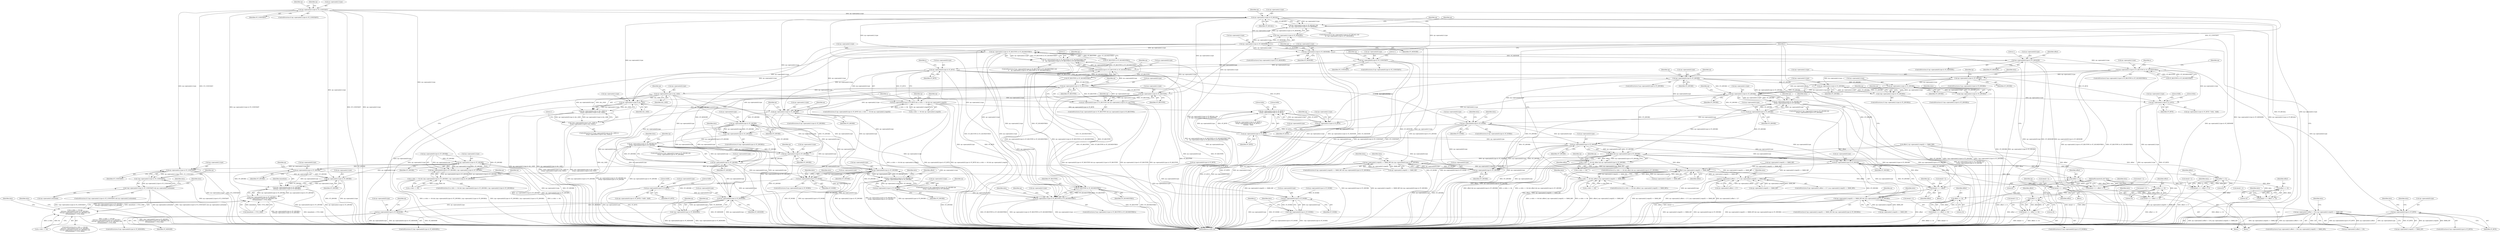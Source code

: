 digraph "0_radare2_f17bfd9f1da05f30f23a4dd05e9d2363e1406948@API" {
"1000132" [label="(Call,op->operands[1].type & OT_CONSTANT)"];
"1000226" [label="(Call,op->operands[1].type & OT_QWORD)"];
"1000216" [label="(Call,(op->operands[0].type & OT_QWORD) | (op->operands[1].type & OT_QWORD))"];
"1000210" [label="(Call,a->bits == 64 && ((op->operands[0].type & OT_QWORD) | (op->operands[1].type & OT_QWORD)))"];
"1000239" [label="(Call,op->operands[1].type & OT_CONSTANT)"];
"1000238" [label="(Call,!(op->operands[1].type & OT_CONSTANT))"];
"1000237" [label="(Call,!(op->operands[1].type & OT_CONSTANT) && op->operands[1].extended)"];
"1000361" [label="(Call,op->operands[1].type & OT_QWORD)"];
"1000351" [label="(Call,(op->operands[0].type & OT_QWORD) |\n\t\t\t\t\t(op->operands[1].type & OT_QWORD))"];
"1000350" [label="(Call,((op->operands[0].type & OT_QWORD) |\n\t\t\t\t\t(op->operands[1].type & OT_QWORD)) &&\n\t\t\t\t\timmediate < UT32_MAX)"];
"1000344" [label="(Call,a->bits == 64 &&\n\t\t\t\t\t((op->operands[0].type & OT_QWORD) |\n\t\t\t\t\t(op->operands[1].type & OT_QWORD)) &&\n\t\t\t\t\timmediate < UT32_MAX)"];
"1000352" [label="(Call,op->operands[0].type & OT_QWORD)"];
"1000426" [label="(Call,op->operands[0].type & OT_WORD)"];
"1000425" [label="(Call,!(op->operands[0].type & OT_WORD))"];
"1001254" [label="(Call,op->operands[1].type & OT_REGALL)"];
"1001253" [label="(Call,op->operands[1].type & OT_REGALL &&\n\t\t\t !(op->operands[1].type & OT_MEMORY))"];
"1001264" [label="(Call,op->operands[1].type & OT_MEMORY)"];
"1001263" [label="(Call,!(op->operands[1].type & OT_MEMORY))"];
"1001301" [label="(Call,op->operands[1].type & OT_REGTYPE & OT_SEGMENTREG)"];
"1001289" [label="(Call,op->operands[0].type & OT_REGTYPE & OT_SEGMENTREG &&\n\t\t    op->operands[1].type & OT_REGTYPE & OT_SEGMENTREG)"];
"1001327" [label="(Call,op->operands[1].type & OT_REGTYPE)"];
"1001317" [label="(Call,op->operands[0].type & OT_REGTYPE && op->operands[1].type & OT_REGTYPE)"];
"1001349" [label="(Call,op->operands[1].type & ALL_SIZE)"];
"1001339" [label="(Call,(op->operands[0].type & ALL_SIZE) &\n\t\t\t(op->operands[1].type & ALL_SIZE))"];
"1001338" [label="(Call,!((op->operands[0].type & ALL_SIZE) &\n\t\t\t(op->operands[1].type & ALL_SIZE)))"];
"1001394" [label="(Call,op->operands[1].type & OT_QWORD)"];
"1001406" [label="(Call,op->operands[0].type & OT_QWORD)"];
"1001405" [label="(Call,!(op->operands[0].type & OT_QWORD))"];
"1001429" [label="(Call,op->operands[1].type & OT_QWORD &&\n\t\t\t\top->operands[0].type & OT_QWORD)"];
"1001430" [label="(Call,op->operands[1].type & OT_QWORD)"];
"1001439" [label="(Call,op->operands[0].type & OT_QWORD)"];
"1001468" [label="(Call,op->operands[0].type & OT_DWORD)"];
"1001458" [label="(Call,op->operands[1].type & OT_DWORD &&\n\t\t\t\top->operands[0].type & OT_DWORD)"];
"1001549" [label="(Call,op->operands[0].type & OT_WORD)"];
"1001571" [label="(Call,op->operands[0].type & OT_BYTE)"];
"1001676" [label="(Call,op->operands[0].type & OT_MEMORY)"];
"1001675" [label="(Call,!(op->operands[0].type & OT_MEMORY))"];
"1001802" [label="(Call,op->operands[0].type & OT_MEMORY)"];
"1001459" [label="(Call,op->operands[1].type & OT_DWORD)"];
"1001528" [label="(Call,op->operands[1].type & OT_REGTYPE & OT_SEGMENTREG)"];
"1001536" [label="(Call,OT_REGTYPE & OT_SEGMENTREG)"];
"1001988" [label="(Call,op->operands[1].type & OT_MEMORY)"];
"1001999" [label="(Call,op->operands[0].type & OT_MEMORY)"];
"1002066" [label="(Call,op->operands[0].type & OT_BYTE)"];
"1002163" [label="(Call,op->operands[0].type & OT_BYTE)"];
"1002162" [label="(Call,op->operands[0].type & OT_BYTE && a->bits == 64 && op->operands[1].regs[0])"];
"1002519" [label="(Call,op->operands[1].type & OT_BYTE ||\n\t\t\t\top->operands[0].type & OT_BYTE)"];
"1002365" [label="(Call,op->operands[0].type & OT_QWORD)"];
"1002377" [label="(Call,op->operands[1].type & OT_QWORD)"];
"1002376" [label="(Call,!(op->operands[1].type & OT_QWORD))"];
"1002452" [label="(Call,op->operands[1].type & OT_QWORD)"];
"1002451" [label="(Call,op->operands[1].type & OT_QWORD &&\n\t\t\t\top->operands[0].type & OT_QWORD)"];
"1002873" [label="(Call,offset && op->operands[0].type & OT_QWORD)"];
"1002867" [label="(Call,a->bits == 64 && offset && op->operands[0].type & OT_QWORD)"];
"1003008" [label="(Call,op->operands[1].regs[0] == X86R_RIP && (op->operands[0].type & OT_QWORD))"];
"1003151" [label="(Call,offset || op->operands[1].regs[0] == X86R_RIP)"];
"1003145" [label="(Call,a->bits == 64 && (offset || op->operands[1].regs[0] == X86R_RIP))"];
"1003165" [label="(Call,data[l++] = offset)"];
"1003172" [label="(Call,op->operands[1].offset > 127 || op->operands[1].regs[0] == X86R_RIP)"];
"1003199" [label="(Call,offset >> 8)"];
"1003194" [label="(Call,data[l++] = offset >> 8)"];
"1003207" [label="(Call,offset >> 16)"];
"1003202" [label="(Call,data[l++] = offset >> 16)"];
"1003215" [label="(Call,offset >> 24)"];
"1003210" [label="(Call,data[l++] = offset >> 24)"];
"1003090" [label="(Call,data[l++] = offset)"];
"1003124" [label="(Call,offset >> 8)"];
"1003119" [label="(Call,data[l++] = offset >> 8)"];
"1003132" [label="(Call,offset >> 16)"];
"1003127" [label="(Call,data[l++] = offset >> 16)"];
"1003140" [label="(Call,offset >> 24)"];
"1003135" [label="(Call,data[l++] = offset >> 24)"];
"1002461" [label="(Call,op->operands[0].type & OT_QWORD)"];
"1002478" [label="(Call,op->operands[0].type & OT_WORD)"];
"1002529" [label="(Call,op->operands[0].type & OT_BYTE)"];
"1002875" [label="(Call,op->operands[0].type & OT_QWORD)"];
"1002990" [label="(Call,op->operands[0].type & OT_DWORD)"];
"1002978" [label="(Call,op->operands[1].regs[0] == X86R_EIP && (op->operands[0].type & OT_DWORD))"];
"1003097" [label="(Call,op->operands[1].offset > 128 || op->operands[1].regs[0] == X86R_EIP)"];
"1003020" [label="(Call,op->operands[0].type & OT_QWORD)"];
"1002500" [label="(Call,op->operands[1].type & OT_BYTE)"];
"1002520" [label="(Call,op->operands[1].type & OT_BYTE)"];
"1002434" [label="(Call,op->operands[1].type & OT_QWORD)"];
"1002433" [label="(Call,!(op->operands[1].type & OT_QWORD))"];
"1002255" [label="(Call,op->operands[1].type & OT_REGTYPE & OT_SEGMENTREG)"];
"1002415" [label="(Call,op->operands[1].type & OT_DWORD)"];
"1001275" [label="(Call,op->operands[0].type & OT_CONSTANT)"];
"1001290" [label="(Call,op->operands[0].type & OT_REGTYPE & OT_SEGMENTREG)"];
"1001318" [label="(Call,op->operands[0].type & OT_REGTYPE)"];
"1001340" [label="(Call,op->operands[0].type & ALL_SIZE)"];
"1001319" [label="(Call,op->operands[0].type)"];
"1002011" [label="(Literal,1)"];
"1002255" [label="(Call,op->operands[1].type & OT_REGTYPE & OT_SEGMENTREG)"];
"1003166" [label="(Call,data[l++])"];
"1002477" [label="(ControlStructure,if (op->operands[0].type & OT_WORD))"];
"1001395" [label="(Call,op->operands[1].type)"];
"1001255" [label="(Call,op->operands[1].type)"];
"1002482" [label="(Identifier,op)"];
"1003014" [label="(Identifier,op)"];
"1001561" [label="(Identifier,data)"];
"1003164" [label="(Block,)"];
"1003009" [label="(Call,op->operands[1].regs[0] == X86R_RIP)"];
"1003146" [label="(Call,a->bits == 64)"];
"1003210" [label="(Call,data[l++] = offset >> 24)"];
"1003170" [label="(Identifier,offset)"];
"1001998" [label="(ControlStructure,if (op->operands[0].type & OT_MEMORY))"];
"1003145" [label="(Call,a->bits == 64 && (offset || op->operands[1].regs[0] == X86R_RIP))"];
"1003151" [label="(Call,offset || op->operands[1].regs[0] == X86R_RIP)"];
"1003121" [label="(Identifier,data)"];
"1003141" [label="(Identifier,offset)"];
"1002462" [label="(Call,op->operands[0].type)"];
"1001287" [label="(Literal,1)"];
"1002456" [label="(Identifier,op)"];
"1002978" [label="(Call,op->operands[1].regs[0] == X86R_EIP && (op->operands[0].type & OT_DWORD))"];
"1001315" [label="(Literal,1)"];
"1002868" [label="(Call,a->bits == 64)"];
"1001528" [label="(Call,op->operands[1].type & OT_REGTYPE & OT_SEGMENTREG)"];
"1003102" [label="(Identifier,op)"];
"1002501" [label="(Call,op->operands[1].type)"];
"1002977" [label="(ControlStructure,if (op->operands[1].regs[0] == X86R_EIP && (op->operands[0].type & OT_DWORD)))"];
"1001675" [label="(Call,!(op->operands[0].type & OT_MEMORY))"];
"1002867" [label="(Call,a->bits == 64 && offset && op->operands[0].type & OT_QWORD)"];
"1002385" [label="(Identifier,OT_QWORD)"];
"1001394" [label="(Call,op->operands[1].type & OT_QWORD)"];
"1001357" [label="(Identifier,ALL_SIZE)"];
"1002414" [label="(ControlStructure,if (op->operands[1].type & OT_DWORD))"];
"1003167" [label="(Identifier,data)"];
"1001429" [label="(Call,op->operands[1].type & OT_QWORD &&\n\t\t\t\top->operands[0].type & OT_QWORD)"];
"1000248" [label="(Call,op->operands[1].extended)"];
"1002378" [label="(Call,op->operands[1].type)"];
"1000236" [label="(ControlStructure,if (!(op->operands[1].type & OT_CONSTANT) && op->operands[1].extended))"];
"1003140" [label="(Call,offset >> 24)"];
"1002521" [label="(Call,op->operands[1].type)"];
"1003128" [label="(Call,data[l++])"];
"1001511" [label="(Identifier,offset)"];
"1002000" [label="(Call,op->operands[0].type)"];
"1003097" [label="(Call,op->operands[1].offset > 128 || op->operands[1].regs[0] == X86R_EIP)"];
"1002273" [label="(Identifier,op)"];
"1000362" [label="(Call,op->operands[1].type)"];
"1003007" [label="(ControlStructure,if (op->operands[1].regs[0] == X86R_RIP && (op->operands[0].type & OT_QWORD)))"];
"1003212" [label="(Identifier,data)"];
"1002533" [label="(Identifier,op)"];
"1003220" [label="(MethodReturn,static int)"];
"1001472" [label="(Identifier,op)"];
"1001999" [label="(Call,op->operands[0].type & OT_MEMORY)"];
"1001537" [label="(Identifier,OT_REGTYPE)"];
"1002065" [label="(ControlStructure,if (op->operands[0].type & OT_BYTE))"];
"1003136" [label="(Call,data[l++])"];
"1002874" [label="(Identifier,offset)"];
"1002453" [label="(Call,op->operands[1].type)"];
"1002520" [label="(Call,op->operands[1].type & OT_BYTE)"];
"1002433" [label="(Call,!(op->operands[1].type & OT_QWORD))"];
"1002442" [label="(Identifier,OT_QWORD)"];
"1000360" [label="(Identifier,OT_QWORD)"];
"1003098" [label="(Call,op->operands[1].offset > 128)"];
"1001463" [label="(Identifier,op)"];
"1001316" [label="(ControlStructure,if (op->operands[0].type & OT_REGTYPE && op->operands[1].type & OT_REGTYPE))"];
"1002451" [label="(Call,op->operands[1].type & OT_QWORD &&\n\t\t\t\top->operands[0].type & OT_QWORD)"];
"1001294" [label="(Identifier,op)"];
"1001254" [label="(Call,op->operands[1].type & OT_REGALL)"];
"1001288" [label="(ControlStructure,if (op->operands[0].type & OT_REGTYPE & OT_SEGMENTREG &&\n\t\t    op->operands[1].type & OT_REGTYPE & OT_SEGMENTREG))"];
"1001263" [label="(Call,!(op->operands[1].type & OT_MEMORY))"];
"1002515" [label="(Identifier,data)"];
"1000239" [label="(Call,op->operands[1].type & OT_CONSTANT)"];
"1001276" [label="(Call,op->operands[0].type)"];
"1001553" [label="(Identifier,op)"];
"1003142" [label="(Literal,24)"];
"1001438" [label="(Identifier,OT_QWORD)"];
"1003028" [label="(Identifier,OT_QWORD)"];
"1000227" [label="(Call,op->operands[1].type)"];
"1000216" [label="(Call,(op->operands[0].type & OT_QWORD) | (op->operands[1].type & OT_QWORD))"];
"1001536" [label="(Call,OT_REGTYPE & OT_SEGMENTREG)"];
"1001480" [label="(Identifier,data)"];
"1002373" [label="(Identifier,OT_QWORD)"];
"1002067" [label="(Call,op->operands[0].type)"];
"1001348" [label="(Identifier,ALL_SIZE)"];
"1000343" [label="(ControlStructure,if (a->bits == 64 &&\n\t\t\t\t\t((op->operands[0].type & OT_QWORD) |\n\t\t\t\t\t(op->operands[1].type & OT_QWORD)) &&\n\t\t\t\t\timmediate < UT32_MAX))"];
"1000140" [label="(Identifier,OT_CONSTANT)"];
"1001291" [label="(Call,op->operands[0].type)"];
"1001579" [label="(Identifier,OT_BYTE)"];
"1003132" [label="(Call,offset >> 16)"];
"1001548" [label="(ControlStructure,if (op->operands[0].type & OT_WORD))"];
"1000351" [label="(Call,(op->operands[0].type & OT_QWORD) |\n\t\t\t\t\t(op->operands[1].type & OT_QWORD))"];
"1002419" [label="(Identifier,op)"];
"1001988" [label="(Call,op->operands[1].type & OT_MEMORY)"];
"1003096" [label="(ControlStructure,if (op->operands[1].offset > 128 || op->operands[1].regs[0] == X86R_EIP))"];
"1000131" [label="(ControlStructure,if (op->operands[1].type & OT_CONSTANT))"];
"1000275" [label="(Identifier,op)"];
"1001301" [label="(Call,op->operands[1].type & OT_REGTYPE & OT_SEGMENTREG)"];
"1001322" [label="(Identifier,op)"];
"1002393" [label="(Identifier,op)"];
"1001410" [label="(Identifier,op)"];
"1000456" [label="(Identifier,a)"];
"1001992" [label="(Identifier,op)"];
"1002478" [label="(Call,op->operands[0].type & OT_WORD)"];
"1002427" [label="(Identifier,data)"];
"1001337" [label="(ControlStructure,if (!((op->operands[0].type & ALL_SIZE) &\n\t\t\t(op->operands[1].type & ALL_SIZE))))"];
"1003195" [label="(Call,data[l++])"];
"1000425" [label="(Call,!(op->operands[0].type & OT_WORD))"];
"1001443" [label="(Identifier,op)"];
"1002086" [label="(Identifier,data)"];
"1000234" [label="(Identifier,OT_QWORD)"];
"1001341" [label="(Call,op->operands[0].type)"];
"1003219" [label="(Identifier,l)"];
"1001550" [label="(Call,op->operands[0].type)"];
"1002416" [label="(Call,op->operands[1].type)"];
"1001283" [label="(Identifier,OT_CONSTANT)"];
"1000350" [label="(Call,((op->operands[0].type & OT_QWORD) |\n\t\t\t\t\t(op->operands[1].type & OT_QWORD)) &&\n\t\t\t\t\timmediate < UT32_MAX)"];
"1000370" [label="(Call,immediate < UT32_MAX)"];
"1001327" [label="(Call,op->operands[1].type & OT_REGTYPE)"];
"1001253" [label="(Call,op->operands[1].type & OT_REGALL &&\n\t\t\t !(op->operands[1].type & OT_MEMORY))"];
"1001402" [label="(Identifier,OT_QWORD)"];
"1001353" [label="(Identifier,op)"];
"1000353" [label="(Call,op->operands[0].type)"];
"1002376" [label="(Call,!(op->operands[1].type & OT_QWORD))"];
"1001405" [label="(Call,!(op->operands[0].type & OT_QWORD))"];
"1001340" [label="(Call,op->operands[0].type & ALL_SIZE)"];
"1001318" [label="(Call,op->operands[0].type & OT_REGTYPE)"];
"1000243" [label="(Identifier,op)"];
"1002835" [label="(Call,offset || op->operands[1].regs[0] == X86R_EBP)"];
"1002423" [label="(Identifier,OT_DWORD)"];
"1003200" [label="(Identifier,offset)"];
"1002175" [label="(Identifier,a)"];
"1002538" [label="(Literal,0x8a)"];
"1002163" [label="(Call,op->operands[0].type & OT_BYTE)"];
"1003152" [label="(Identifier,offset)"];
"1000132" [label="(Call,op->operands[1].type & OT_CONSTANT)"];
"1001393" [label="(ControlStructure,if (op->operands[1].type & OT_QWORD))"];
"1000209" [label="(ControlStructure,if (a->bits == 64 && ((op->operands[0].type & OT_QWORD) | (op->operands[1].type & OT_QWORD))))"];
"1001458" [label="(Call,op->operands[1].type & OT_DWORD &&\n\t\t\t\top->operands[0].type & OT_DWORD)"];
"1001338" [label="(Call,!((op->operands[0].type & ALL_SIZE) &\n\t\t\t(op->operands[1].type & ALL_SIZE)))"];
"1002415" [label="(Call,op->operands[1].type & OT_DWORD)"];
"1001570" [label="(Call,(op->operands[0].type & OT_BYTE) ? 0x88 : 0x89)"];
"1002510" [label="(Literal,0x8b)"];
"1003182" [label="(Call,op->operands[1].regs[0] == X86R_RIP)"];
"1001987" [label="(ControlStructure,if (op->operands[1].type & OT_MEMORY))"];
"1001331" [label="(Identifier,op)"];
"1003217" [label="(Literal,24)"];
"1003153" [label="(Call,op->operands[1].regs[0] == X86R_RIP)"];
"1002519" [label="(Call,op->operands[1].type & OT_BYTE ||\n\t\t\t\top->operands[0].type & OT_BYTE)"];
"1002375" [label="(ControlStructure,if (!(op->operands[1].type & OT_QWORD)))"];
"1001317" [label="(Call,op->operands[0].type & OT_REGTYPE && op->operands[1].type & OT_REGTYPE)"];
"1003089" [label="(Block,)"];
"1000369" [label="(Identifier,OT_QWORD)"];
"1001265" [label="(Call,op->operands[1].type)"];
"1001469" [label="(Call,op->operands[0].type)"];
"1001252" [label="(ControlStructure,if (op->operands[1].type & OT_REGALL &&\n\t\t\t !(op->operands[1].type & OT_MEMORY)))"];
"1001268" [label="(Identifier,op)"];
"1001818" [label="(Identifier,op)"];
"1001674" [label="(ControlStructure,if (!(op->operands[0].type & OT_MEMORY)))"];
"1000438" [label="(Identifier,data)"];
"1001428" [label="(ControlStructure,if (op->operands[1].type & OT_QWORD &&\n\t\t\t\top->operands[0].type & OT_QWORD))"];
"1001460" [label="(Call,op->operands[1].type)"];
"1001457" [label="(ControlStructure,if (op->operands[1].type & OT_DWORD &&\n\t\t\t\top->operands[0].type & OT_DWORD))"];
"1001549" [label="(Call,op->operands[0].type & OT_WORD)"];
"1000424" [label="(ControlStructure,if (!(op->operands[0].type & OT_WORD)))"];
"1001339" [label="(Call,(op->operands[0].type & ALL_SIZE) &\n\t\t\t(op->operands[1].type & ALL_SIZE))"];
"1002469" [label="(Identifier,OT_QWORD)"];
"1002499" [label="(Call,op->operands[1].type & OT_BYTE ? 0x8a : 0x8b)"];
"1003204" [label="(Identifier,data)"];
"1002529" [label="(Call,op->operands[0].type & OT_BYTE)"];
"1003171" [label="(ControlStructure,if (op->operands[1].offset > 127 || op->operands[1].regs[0] == X86R_RIP))"];
"1001298" [label="(Call,OT_REGTYPE & OT_SEGMENTREG)"];
"1002460" [label="(Identifier,OT_QWORD)"];
"1001440" [label="(Call,op->operands[0].type)"];
"1001572" [label="(Call,op->operands[0].type)"];
"1002883" [label="(Identifier,OT_QWORD)"];
"1002530" [label="(Call,op->operands[0].type)"];
"1002003" [label="(Identifier,op)"];
"1003134" [label="(Literal,16)"];
"1000371" [label="(Identifier,immediate)"];
"1002171" [label="(Identifier,OT_BYTE)"];
"1002164" [label="(Call,op->operands[0].type)"];
"1002891" [label="(Identifier,op)"];
"1003120" [label="(Call,data[l++])"];
"1001326" [label="(Identifier,OT_REGTYPE)"];
"1002537" [label="(Identifier,OT_BYTE)"];
"1001529" [label="(Call,op->operands[1].type)"];
"1002866" [label="(ControlStructure,if (a->bits == 64 && offset && op->operands[0].type & OT_QWORD))"];
"1002876" [label="(Call,op->operands[0].type)"];
"1001274" [label="(ControlStructure,if (op->operands[0].type & OT_CONSTANT))"];
"1003107" [label="(Call,op->operands[1].regs[0] == X86R_EIP)"];
"1000426" [label="(Call,op->operands[0].type & OT_WORD)"];
"1000217" [label="(Call,op->operands[0].type & OT_QWORD)"];
"1001467" [label="(Identifier,OT_DWORD)"];
"1003207" [label="(Call,offset >> 16)"];
"1001279" [label="(Identifier,op)"];
"1003127" [label="(Call,data[l++] = offset >> 16)"];
"1002007" [label="(Identifier,OT_MEMORY)"];
"1002528" [label="(Identifier,OT_BYTE)"];
"1001272" [label="(Identifier,OT_MEMORY)"];
"1002256" [label="(Call,op->operands[1].type)"];
"1002486" [label="(Identifier,OT_WORD)"];
"1001275" [label="(Call,op->operands[0].type & OT_CONSTANT)"];
"1003209" [label="(Literal,16)"];
"1001459" [label="(Call,op->operands[1].type & OT_DWORD)"];
"1003208" [label="(Identifier,offset)"];
"1002078" [label="(Identifier,data)"];
"1003202" [label="(Call,data[l++] = offset >> 16)"];
"1003021" [label="(Call,op->operands[0].type)"];
"1000352" [label="(Call,op->operands[0].type & OT_QWORD)"];
"1000266" [label="(Identifier,data)"];
"1002172" [label="(Call,a->bits == 64 && op->operands[1].regs[0])"];
"1001289" [label="(Call,op->operands[0].type & OT_REGTYPE & OT_SEGMENTREG &&\n\t\t    op->operands[1].type & OT_REGTYPE & OT_SEGMENTREG)"];
"1003040" [label="(Identifier,data)"];
"1000237" [label="(Call,!(op->operands[1].type & OT_CONSTANT) && op->operands[1].extended)"];
"1001580" [label="(Literal,0x88)"];
"1001567" [label="(Identifier,data)"];
"1002461" [label="(Call,op->operands[0].type & OT_QWORD)"];
"1002991" [label="(Call,op->operands[0].type)"];
"1003090" [label="(Call,data[l++] = offset)"];
"1001406" [label="(Call,op->operands[0].type & OT_QWORD)"];
"1001746" [label="(Identifier,op)"];
"1003173" [label="(Call,op->operands[1].offset > 127)"];
"1000434" [label="(Identifier,OT_WORD)"];
"1003199" [label="(Call,offset >> 8)"];
"1002518" [label="(Call,(op->operands[1].type & OT_BYTE ||\n\t\t\t\top->operands[0].type & OT_BYTE) ?\n\t\t\t\t0x8a : 0x8b)"];
"1003002" [label="(Identifier,data)"];
"1003137" [label="(Identifier,data)"];
"1001802" [label="(Call,op->operands[0].type & OT_MEMORY)"];
"1001542" [label="(Identifier,data)"];
"1002452" [label="(Call,op->operands[1].type & OT_QWORD)"];
"1003091" [label="(Call,data[l++])"];
"1001414" [label="(Identifier,OT_QWORD)"];
"1001328" [label="(Call,op->operands[1].type)"];
"1003133" [label="(Identifier,offset)"];
"1000361" [label="(Call,op->operands[1].type & OT_QWORD)"];
"1002438" [label="(Identifier,op)"];
"1002263" [label="(Call,OT_REGTYPE & OT_SEGMENTREG)"];
"1003126" [label="(Literal,8)"];
"1000104" [label="(MethodParameterIn,ut8 *data)"];
"1002377" [label="(Call,op->operands[1].type & OT_QWORD)"];
"1002365" [label="(Call,op->operands[0].type & OT_QWORD)"];
"1001258" [label="(Identifier,op)"];
"1002509" [label="(Literal,0x8a)"];
"1001434" [label="(Identifier,op)"];
"1002162" [label="(Call,op->operands[0].type & OT_BYTE && a->bits == 64 && op->operands[1].regs[0])"];
"1001350" [label="(Call,op->operands[1].type)"];
"1002366" [label="(Call,op->operands[0].type)"];
"1003129" [label="(Identifier,data)"];
"1002446" [label="(Identifier,data)"];
"1003196" [label="(Identifier,data)"];
"1003135" [label="(Call,data[l++] = offset >> 24)"];
"1001309" [label="(Call,OT_REGTYPE & OT_SEGMENTREG)"];
"1003095" [label="(Identifier,offset)"];
"1003125" [label="(Identifier,offset)"];
"1002984" [label="(Identifier,op)"];
"1003032" [label="(Identifier,data)"];
"1002259" [label="(Identifier,op)"];
"1003193" [label="(Block,)"];
"1000311" [label="(Call,op->operands[0].type & OT_BYTE)"];
"1001407" [label="(Call,op->operands[0].type)"];
"1002998" [label="(Identifier,OT_DWORD)"];
"1002074" [label="(Identifier,OT_BYTE)"];
"1000345" [label="(Call,a->bits == 64)"];
"1001692" [label="(Identifier,op)"];
"1003203" [label="(Call,data[l++])"];
"1001439" [label="(Call,op->operands[0].type & OT_QWORD)"];
"1000147" [label="(Identifier,op)"];
"1000287" [label="(Call,op->operands[0].type & OT_WORD)"];
"1002490" [label="(Identifier,data)"];
"1001989" [label="(Call,op->operands[1].type)"];
"1000211" [label="(Call,a->bits == 64)"];
"1001676" [label="(Call,op->operands[0].type & OT_MEMORY)"];
"1001430" [label="(Call,op->operands[1].type & OT_QWORD)"];
"1001476" [label="(Identifier,OT_DWORD)"];
"1001538" [label="(Identifier,OT_SEGMENTREG)"];
"1002875" [label="(Call,op->operands[0].type & OT_QWORD)"];
"1001264" [label="(Call,op->operands[1].type & OT_MEMORY)"];
"1002873" [label="(Call,offset && op->operands[0].type & OT_QWORD)"];
"1000226" [label="(Call,op->operands[1].type & OT_QWORD)"];
"1002500" [label="(Call,op->operands[1].type & OT_BYTE)"];
"1002479" [label="(Call,op->operands[0].type)"];
"1000427" [label="(Call,op->operands[0].type)"];
"1002990" [label="(Call,op->operands[0].type & OT_DWORD)"];
"1003201" [label="(Literal,8)"];
"1000210" [label="(Call,a->bits == 64 && ((op->operands[0].type & OT_QWORD) | (op->operands[1].type & OT_QWORD)))"];
"1002381" [label="(Identifier,op)"];
"1001801" [label="(ControlStructure,if (op->operands[0].type & OT_MEMORY))"];
"1000247" [label="(Identifier,OT_CONSTANT)"];
"1002473" [label="(Identifier,data)"];
"1001349" [label="(Call,op->operands[1].type & ALL_SIZE)"];
"1002161" [label="(ControlStructure,if (op->operands[0].type & OT_BYTE && a->bits == 64 && op->operands[1].regs[0]))"];
"1001431" [label="(Call,op->operands[1].type)"];
"1002435" [label="(Call,op->operands[1].type)"];
"1001677" [label="(Call,op->operands[0].type)"];
"1000398" [label="(Identifier,data)"];
"1001803" [label="(Call,op->operands[0].type)"];
"1003177" [label="(Identifier,op)"];
"1003194" [label="(Call,data[l++] = offset >> 8)"];
"1000344" [label="(Call,a->bits == 64 &&\n\t\t\t\t\t((op->operands[0].type & OT_QWORD) |\n\t\t\t\t\t(op->operands[1].type & OT_QWORD)) &&\n\t\t\t\t\timmediate < UT32_MAX)"];
"1002539" [label="(Literal,0x8b)"];
"1003216" [label="(Identifier,offset)"];
"1001447" [label="(Identifier,OT_QWORD)"];
"1002364" [label="(ControlStructure,if (op->operands[0].type & OT_QWORD))"];
"1002066" [label="(Call,op->operands[0].type & OT_BYTE)"];
"1002254" [label="(ControlStructure,if (op->operands[1].type & OT_REGTYPE & OT_SEGMENTREG))"];
"1003165" [label="(Call,data[l++] = offset)"];
"1000376" [label="(Identifier,data)"];
"1001302" [label="(Call,op->operands[1].type)"];
"1003020" [label="(Call,op->operands[0].type & OT_QWORD)"];
"1003215" [label="(Call,offset >> 24)"];
"1001290" [label="(Call,op->operands[0].type & OT_REGTYPE & OT_SEGMENTREG)"];
"1003124" [label="(Call,offset >> 8)"];
"1000240" [label="(Call,op->operands[1].type)"];
"1001418" [label="(Identifier,data)"];
"1002195" [label="(Identifier,op)"];
"1001305" [label="(Identifier,op)"];
"1001684" [label="(Identifier,OT_MEMORY)"];
"1002434" [label="(Call,op->operands[1].type & OT_QWORD)"];
"1001527" [label="(ControlStructure,if (op->operands[1].type & OT_REGTYPE & OT_SEGMENTREG))"];
"1000365" [label="(Identifier,op)"];
"1003118" [label="(Block,)"];
"1000133" [label="(Call,op->operands[1].type)"];
"1001335" [label="(Identifier,OT_REGTYPE)"];
"1000238" [label="(Call,!(op->operands[1].type & OT_CONSTANT))"];
"1003172" [label="(Call,op->operands[1].offset > 127 || op->operands[1].regs[0] == X86R_RIP)"];
"1001262" [label="(Identifier,OT_REGALL)"];
"1001996" [label="(Identifier,OT_MEMORY)"];
"1001361" [label="(Literal,1)"];
"1002013" [label="(Identifier,offset)"];
"1001344" [label="(Identifier,op)"];
"1001468" [label="(Call,op->operands[0].type & OT_DWORD)"];
"1003119" [label="(Call,data[l++] = offset >> 8)"];
"1003211" [label="(Call,data[l++])"];
"1001557" [label="(Identifier,OT_WORD)"];
"1002465" [label="(Identifier,op)"];
"1001581" [label="(Literal,0x89)"];
"1000251" [label="(Identifier,op)"];
"1002979" [label="(Call,op->operands[1].regs[0] == X86R_EIP)"];
"1003144" [label="(ControlStructure,if (a->bits == 64 && (offset || op->operands[1].regs[0] == X86R_RIP)))"];
"1002450" [label="(ControlStructure,if (op->operands[1].type & OT_QWORD &&\n\t\t\t\top->operands[0].type & OT_QWORD))"];
"1002360" [label="(Identifier,a)"];
"1002508" [label="(Identifier,OT_BYTE)"];
"1003008" [label="(Call,op->operands[1].regs[0] == X86R_RIP && (op->operands[0].type & OT_QWORD))"];
"1001404" [label="(ControlStructure,if (!(op->operands[0].type & OT_QWORD)))"];
"1001451" [label="(Identifier,data)"];
"1002886" [label="(Call,op->operands[1].regs[0] == X86R_RIP)"];
"1001365" [label="(Identifier,a)"];
"1002432" [label="(ControlStructure,if (!(op->operands[1].type & OT_QWORD)))"];
"1000258" [label="(Identifier,data)"];
"1001571" [label="(Call,op->operands[0].type & OT_BYTE)"];
"1001810" [label="(Identifier,OT_MEMORY)"];
"1000132" -> "1000131"  [label="AST: "];
"1000132" -> "1000140"  [label="CFG: "];
"1000133" -> "1000132"  [label="AST: "];
"1000140" -> "1000132"  [label="AST: "];
"1000147" -> "1000132"  [label="CFG: "];
"1001258" -> "1000132"  [label="CFG: "];
"1000132" -> "1003220"  [label="DDG: op->operands[1].type & OT_CONSTANT"];
"1000132" -> "1003220"  [label="DDG: OT_CONSTANT"];
"1000132" -> "1003220"  [label="DDG: op->operands[1].type"];
"1000132" -> "1000226"  [label="DDG: op->operands[1].type"];
"1000132" -> "1000239"  [label="DDG: op->operands[1].type"];
"1000132" -> "1000239"  [label="DDG: OT_CONSTANT"];
"1000132" -> "1000361"  [label="DDG: op->operands[1].type"];
"1000132" -> "1001254"  [label="DDG: op->operands[1].type"];
"1000132" -> "1001275"  [label="DDG: OT_CONSTANT"];
"1000226" -> "1000216"  [label="AST: "];
"1000226" -> "1000234"  [label="CFG: "];
"1000227" -> "1000226"  [label="AST: "];
"1000234" -> "1000226"  [label="AST: "];
"1000216" -> "1000226"  [label="CFG: "];
"1000226" -> "1003220"  [label="DDG: op->operands[1].type"];
"1000226" -> "1003220"  [label="DDG: OT_QWORD"];
"1000226" -> "1000216"  [label="DDG: op->operands[1].type"];
"1000226" -> "1000216"  [label="DDG: OT_QWORD"];
"1000217" -> "1000226"  [label="DDG: OT_QWORD"];
"1000226" -> "1000239"  [label="DDG: op->operands[1].type"];
"1000226" -> "1000352"  [label="DDG: OT_QWORD"];
"1000226" -> "1000361"  [label="DDG: op->operands[1].type"];
"1000216" -> "1000210"  [label="AST: "];
"1000217" -> "1000216"  [label="AST: "];
"1000210" -> "1000216"  [label="CFG: "];
"1000216" -> "1003220"  [label="DDG: op->operands[1].type & OT_QWORD"];
"1000216" -> "1003220"  [label="DDG: op->operands[0].type & OT_QWORD"];
"1000216" -> "1000210"  [label="DDG: op->operands[0].type & OT_QWORD"];
"1000216" -> "1000210"  [label="DDG: op->operands[1].type & OT_QWORD"];
"1000217" -> "1000216"  [label="DDG: op->operands[0].type"];
"1000217" -> "1000216"  [label="DDG: OT_QWORD"];
"1000210" -> "1000209"  [label="AST: "];
"1000210" -> "1000211"  [label="CFG: "];
"1000211" -> "1000210"  [label="AST: "];
"1000243" -> "1000210"  [label="CFG: "];
"1000275" -> "1000210"  [label="CFG: "];
"1000210" -> "1003220"  [label="DDG: a->bits == 64 && ((op->operands[0].type & OT_QWORD) | (op->operands[1].type & OT_QWORD))"];
"1000210" -> "1003220"  [label="DDG: (op->operands[0].type & OT_QWORD) | (op->operands[1].type & OT_QWORD)"];
"1000210" -> "1003220"  [label="DDG: a->bits == 64"];
"1000211" -> "1000210"  [label="DDG: a->bits"];
"1000211" -> "1000210"  [label="DDG: 64"];
"1000239" -> "1000238"  [label="AST: "];
"1000239" -> "1000247"  [label="CFG: "];
"1000240" -> "1000239"  [label="AST: "];
"1000247" -> "1000239"  [label="AST: "];
"1000238" -> "1000239"  [label="CFG: "];
"1000239" -> "1003220"  [label="DDG: op->operands[1].type"];
"1000239" -> "1003220"  [label="DDG: OT_CONSTANT"];
"1000239" -> "1000238"  [label="DDG: op->operands[1].type"];
"1000239" -> "1000238"  [label="DDG: OT_CONSTANT"];
"1000239" -> "1000361"  [label="DDG: op->operands[1].type"];
"1000238" -> "1000237"  [label="AST: "];
"1000251" -> "1000238"  [label="CFG: "];
"1000237" -> "1000238"  [label="CFG: "];
"1000238" -> "1003220"  [label="DDG: op->operands[1].type & OT_CONSTANT"];
"1000238" -> "1000237"  [label="DDG: op->operands[1].type & OT_CONSTANT"];
"1000237" -> "1000236"  [label="AST: "];
"1000237" -> "1000248"  [label="CFG: "];
"1000248" -> "1000237"  [label="AST: "];
"1000258" -> "1000237"  [label="CFG: "];
"1000266" -> "1000237"  [label="CFG: "];
"1000237" -> "1003220"  [label="DDG: op->operands[1].extended"];
"1000237" -> "1003220"  [label="DDG: !(op->operands[1].type & OT_CONSTANT) && op->operands[1].extended"];
"1000237" -> "1003220"  [label="DDG: !(op->operands[1].type & OT_CONSTANT)"];
"1000361" -> "1000351"  [label="AST: "];
"1000361" -> "1000369"  [label="CFG: "];
"1000362" -> "1000361"  [label="AST: "];
"1000369" -> "1000361"  [label="AST: "];
"1000351" -> "1000361"  [label="CFG: "];
"1000361" -> "1003220"  [label="DDG: OT_QWORD"];
"1000361" -> "1003220"  [label="DDG: op->operands[1].type"];
"1000361" -> "1000351"  [label="DDG: op->operands[1].type"];
"1000361" -> "1000351"  [label="DDG: OT_QWORD"];
"1000352" -> "1000361"  [label="DDG: OT_QWORD"];
"1000351" -> "1000350"  [label="AST: "];
"1000352" -> "1000351"  [label="AST: "];
"1000371" -> "1000351"  [label="CFG: "];
"1000350" -> "1000351"  [label="CFG: "];
"1000351" -> "1003220"  [label="DDG: op->operands[1].type & OT_QWORD"];
"1000351" -> "1003220"  [label="DDG: op->operands[0].type & OT_QWORD"];
"1000351" -> "1000350"  [label="DDG: op->operands[0].type & OT_QWORD"];
"1000351" -> "1000350"  [label="DDG: op->operands[1].type & OT_QWORD"];
"1000352" -> "1000351"  [label="DDG: op->operands[0].type"];
"1000352" -> "1000351"  [label="DDG: OT_QWORD"];
"1000350" -> "1000344"  [label="AST: "];
"1000350" -> "1000370"  [label="CFG: "];
"1000370" -> "1000350"  [label="AST: "];
"1000344" -> "1000350"  [label="CFG: "];
"1000350" -> "1003220"  [label="DDG: (op->operands[0].type & OT_QWORD) |\n\t\t\t\t\t(op->operands[1].type & OT_QWORD)"];
"1000350" -> "1003220"  [label="DDG: immediate < UT32_MAX"];
"1000350" -> "1000344"  [label="DDG: (op->operands[0].type & OT_QWORD) |\n\t\t\t\t\t(op->operands[1].type & OT_QWORD)"];
"1000350" -> "1000344"  [label="DDG: immediate < UT32_MAX"];
"1000370" -> "1000350"  [label="DDG: immediate"];
"1000370" -> "1000350"  [label="DDG: UT32_MAX"];
"1000344" -> "1000343"  [label="AST: "];
"1000344" -> "1000345"  [label="CFG: "];
"1000345" -> "1000344"  [label="AST: "];
"1000376" -> "1000344"  [label="CFG: "];
"1000398" -> "1000344"  [label="CFG: "];
"1000344" -> "1003220"  [label="DDG: a->bits == 64 &&\n\t\t\t\t\t((op->operands[0].type & OT_QWORD) |\n\t\t\t\t\t(op->operands[1].type & OT_QWORD)) &&\n\t\t\t\t\timmediate < UT32_MAX"];
"1000344" -> "1003220"  [label="DDG: ((op->operands[0].type & OT_QWORD) |\n\t\t\t\t\t(op->operands[1].type & OT_QWORD)) &&\n\t\t\t\t\timmediate < UT32_MAX"];
"1000345" -> "1000344"  [label="DDG: a->bits"];
"1000345" -> "1000344"  [label="DDG: 64"];
"1000352" -> "1000360"  [label="CFG: "];
"1000353" -> "1000352"  [label="AST: "];
"1000360" -> "1000352"  [label="AST: "];
"1000365" -> "1000352"  [label="CFG: "];
"1000311" -> "1000352"  [label="DDG: op->operands[0].type"];
"1000352" -> "1000426"  [label="DDG: op->operands[0].type"];
"1000426" -> "1000425"  [label="AST: "];
"1000426" -> "1000434"  [label="CFG: "];
"1000427" -> "1000426"  [label="AST: "];
"1000434" -> "1000426"  [label="AST: "];
"1000425" -> "1000426"  [label="CFG: "];
"1000426" -> "1003220"  [label="DDG: op->operands[0].type"];
"1000426" -> "1003220"  [label="DDG: OT_WORD"];
"1000426" -> "1000425"  [label="DDG: op->operands[0].type"];
"1000426" -> "1000425"  [label="DDG: OT_WORD"];
"1000311" -> "1000426"  [label="DDG: op->operands[0].type"];
"1000287" -> "1000426"  [label="DDG: OT_WORD"];
"1000425" -> "1000424"  [label="AST: "];
"1000438" -> "1000425"  [label="CFG: "];
"1000456" -> "1000425"  [label="CFG: "];
"1000425" -> "1003220"  [label="DDG: op->operands[0].type & OT_WORD"];
"1000425" -> "1003220"  [label="DDG: !(op->operands[0].type & OT_WORD)"];
"1001254" -> "1001253"  [label="AST: "];
"1001254" -> "1001262"  [label="CFG: "];
"1001255" -> "1001254"  [label="AST: "];
"1001262" -> "1001254"  [label="AST: "];
"1001268" -> "1001254"  [label="CFG: "];
"1001253" -> "1001254"  [label="CFG: "];
"1001254" -> "1003220"  [label="DDG: OT_REGALL"];
"1001254" -> "1003220"  [label="DDG: op->operands[1].type"];
"1001254" -> "1001253"  [label="DDG: op->operands[1].type"];
"1001254" -> "1001253"  [label="DDG: OT_REGALL"];
"1001254" -> "1001264"  [label="DDG: op->operands[1].type"];
"1001254" -> "1001301"  [label="DDG: op->operands[1].type"];
"1001254" -> "1001327"  [label="DDG: op->operands[1].type"];
"1001254" -> "1001349"  [label="DDG: op->operands[1].type"];
"1001254" -> "1001394"  [label="DDG: op->operands[1].type"];
"1001254" -> "1001528"  [label="DDG: op->operands[1].type"];
"1001254" -> "1001988"  [label="DDG: op->operands[1].type"];
"1001253" -> "1001252"  [label="AST: "];
"1001253" -> "1001263"  [label="CFG: "];
"1001263" -> "1001253"  [label="AST: "];
"1001279" -> "1001253"  [label="CFG: "];
"1001992" -> "1001253"  [label="CFG: "];
"1001253" -> "1003220"  [label="DDG: op->operands[1].type & OT_REGALL &&\n\t\t\t !(op->operands[1].type & OT_MEMORY)"];
"1001253" -> "1003220"  [label="DDG: !(op->operands[1].type & OT_MEMORY)"];
"1001253" -> "1003220"  [label="DDG: op->operands[1].type & OT_REGALL"];
"1001263" -> "1001253"  [label="DDG: op->operands[1].type & OT_MEMORY"];
"1001264" -> "1001263"  [label="AST: "];
"1001264" -> "1001272"  [label="CFG: "];
"1001265" -> "1001264"  [label="AST: "];
"1001272" -> "1001264"  [label="AST: "];
"1001263" -> "1001264"  [label="CFG: "];
"1001264" -> "1003220"  [label="DDG: op->operands[1].type"];
"1001264" -> "1003220"  [label="DDG: OT_MEMORY"];
"1001264" -> "1001263"  [label="DDG: op->operands[1].type"];
"1001264" -> "1001263"  [label="DDG: OT_MEMORY"];
"1001264" -> "1001301"  [label="DDG: op->operands[1].type"];
"1001264" -> "1001327"  [label="DDG: op->operands[1].type"];
"1001264" -> "1001349"  [label="DDG: op->operands[1].type"];
"1001264" -> "1001394"  [label="DDG: op->operands[1].type"];
"1001264" -> "1001528"  [label="DDG: op->operands[1].type"];
"1001264" -> "1001676"  [label="DDG: OT_MEMORY"];
"1001264" -> "1001988"  [label="DDG: op->operands[1].type"];
"1001264" -> "1001988"  [label="DDG: OT_MEMORY"];
"1001263" -> "1003220"  [label="DDG: op->operands[1].type & OT_MEMORY"];
"1001301" -> "1001289"  [label="AST: "];
"1001301" -> "1001309"  [label="CFG: "];
"1001302" -> "1001301"  [label="AST: "];
"1001309" -> "1001301"  [label="AST: "];
"1001289" -> "1001301"  [label="CFG: "];
"1001301" -> "1003220"  [label="DDG: op->operands[1].type"];
"1001301" -> "1003220"  [label="DDG: OT_REGTYPE & OT_SEGMENTREG"];
"1001301" -> "1001289"  [label="DDG: op->operands[1].type"];
"1001301" -> "1001289"  [label="DDG: OT_REGTYPE & OT_SEGMENTREG"];
"1001309" -> "1001301"  [label="DDG: OT_REGTYPE"];
"1001309" -> "1001301"  [label="DDG: OT_SEGMENTREG"];
"1001301" -> "1001327"  [label="DDG: op->operands[1].type"];
"1001301" -> "1001349"  [label="DDG: op->operands[1].type"];
"1001301" -> "1001394"  [label="DDG: op->operands[1].type"];
"1001301" -> "1001528"  [label="DDG: op->operands[1].type"];
"1001289" -> "1001288"  [label="AST: "];
"1001289" -> "1001290"  [label="CFG: "];
"1001290" -> "1001289"  [label="AST: "];
"1001315" -> "1001289"  [label="CFG: "];
"1001322" -> "1001289"  [label="CFG: "];
"1001289" -> "1003220"  [label="DDG: op->operands[0].type & OT_REGTYPE & OT_SEGMENTREG"];
"1001289" -> "1003220"  [label="DDG: op->operands[1].type & OT_REGTYPE & OT_SEGMENTREG"];
"1001289" -> "1003220"  [label="DDG: op->operands[0].type & OT_REGTYPE & OT_SEGMENTREG &&\n\t\t    op->operands[1].type & OT_REGTYPE & OT_SEGMENTREG"];
"1001290" -> "1001289"  [label="DDG: op->operands[0].type"];
"1001290" -> "1001289"  [label="DDG: OT_REGTYPE & OT_SEGMENTREG"];
"1001327" -> "1001317"  [label="AST: "];
"1001327" -> "1001335"  [label="CFG: "];
"1001328" -> "1001327"  [label="AST: "];
"1001335" -> "1001327"  [label="AST: "];
"1001317" -> "1001327"  [label="CFG: "];
"1001327" -> "1003220"  [label="DDG: OT_REGTYPE"];
"1001327" -> "1001317"  [label="DDG: op->operands[1].type"];
"1001327" -> "1001317"  [label="DDG: OT_REGTYPE"];
"1001318" -> "1001327"  [label="DDG: OT_REGTYPE"];
"1001327" -> "1001349"  [label="DDG: op->operands[1].type"];
"1001327" -> "1001394"  [label="DDG: op->operands[1].type"];
"1001327" -> "1001528"  [label="DDG: op->operands[1].type"];
"1001327" -> "1001536"  [label="DDG: OT_REGTYPE"];
"1001317" -> "1001316"  [label="AST: "];
"1001317" -> "1001318"  [label="CFG: "];
"1001318" -> "1001317"  [label="AST: "];
"1001344" -> "1001317"  [label="CFG: "];
"1001365" -> "1001317"  [label="CFG: "];
"1001317" -> "1003220"  [label="DDG: op->operands[0].type & OT_REGTYPE"];
"1001317" -> "1003220"  [label="DDG: op->operands[0].type & OT_REGTYPE && op->operands[1].type & OT_REGTYPE"];
"1001317" -> "1003220"  [label="DDG: op->operands[1].type & OT_REGTYPE"];
"1001318" -> "1001317"  [label="DDG: op->operands[0].type"];
"1001318" -> "1001317"  [label="DDG: OT_REGTYPE"];
"1001349" -> "1001339"  [label="AST: "];
"1001349" -> "1001357"  [label="CFG: "];
"1001350" -> "1001349"  [label="AST: "];
"1001357" -> "1001349"  [label="AST: "];
"1001339" -> "1001349"  [label="CFG: "];
"1001349" -> "1003220"  [label="DDG: ALL_SIZE"];
"1001349" -> "1003220"  [label="DDG: op->operands[1].type"];
"1001349" -> "1001339"  [label="DDG: op->operands[1].type"];
"1001349" -> "1001339"  [label="DDG: ALL_SIZE"];
"1001340" -> "1001349"  [label="DDG: ALL_SIZE"];
"1001349" -> "1001394"  [label="DDG: op->operands[1].type"];
"1001349" -> "1001528"  [label="DDG: op->operands[1].type"];
"1001339" -> "1001338"  [label="AST: "];
"1001340" -> "1001339"  [label="AST: "];
"1001338" -> "1001339"  [label="CFG: "];
"1001339" -> "1003220"  [label="DDG: op->operands[1].type & ALL_SIZE"];
"1001339" -> "1003220"  [label="DDG: op->operands[0].type & ALL_SIZE"];
"1001339" -> "1001338"  [label="DDG: op->operands[0].type & ALL_SIZE"];
"1001339" -> "1001338"  [label="DDG: op->operands[1].type & ALL_SIZE"];
"1001340" -> "1001339"  [label="DDG: op->operands[0].type"];
"1001340" -> "1001339"  [label="DDG: ALL_SIZE"];
"1001338" -> "1001337"  [label="AST: "];
"1001361" -> "1001338"  [label="CFG: "];
"1001365" -> "1001338"  [label="CFG: "];
"1001338" -> "1003220"  [label="DDG: !((op->operands[0].type & ALL_SIZE) &\n\t\t\t(op->operands[1].type & ALL_SIZE))"];
"1001338" -> "1003220"  [label="DDG: (op->operands[0].type & ALL_SIZE) &\n\t\t\t(op->operands[1].type & ALL_SIZE)"];
"1001394" -> "1001393"  [label="AST: "];
"1001394" -> "1001402"  [label="CFG: "];
"1001395" -> "1001394"  [label="AST: "];
"1001402" -> "1001394"  [label="AST: "];
"1001410" -> "1001394"  [label="CFG: "];
"1001434" -> "1001394"  [label="CFG: "];
"1001394" -> "1001406"  [label="DDG: OT_QWORD"];
"1001394" -> "1001430"  [label="DDG: op->operands[1].type"];
"1001394" -> "1001430"  [label="DDG: OT_QWORD"];
"1001406" -> "1001405"  [label="AST: "];
"1001406" -> "1001414"  [label="CFG: "];
"1001407" -> "1001406"  [label="AST: "];
"1001414" -> "1001406"  [label="AST: "];
"1001405" -> "1001406"  [label="CFG: "];
"1001406" -> "1003220"  [label="DDG: op->operands[0].type"];
"1001406" -> "1001405"  [label="DDG: op->operands[0].type"];
"1001406" -> "1001405"  [label="DDG: OT_QWORD"];
"1001340" -> "1001406"  [label="DDG: op->operands[0].type"];
"1001318" -> "1001406"  [label="DDG: op->operands[0].type"];
"1001406" -> "1001430"  [label="DDG: OT_QWORD"];
"1001406" -> "1001439"  [label="DDG: op->operands[0].type"];
"1001406" -> "1001468"  [label="DDG: op->operands[0].type"];
"1001406" -> "1001549"  [label="DDG: op->operands[0].type"];
"1001406" -> "1001676"  [label="DDG: op->operands[0].type"];
"1001405" -> "1001404"  [label="AST: "];
"1001418" -> "1001405"  [label="CFG: "];
"1001434" -> "1001405"  [label="CFG: "];
"1001405" -> "1003220"  [label="DDG: !(op->operands[0].type & OT_QWORD)"];
"1001405" -> "1001429"  [label="DDG: op->operands[0].type & OT_QWORD"];
"1001429" -> "1001428"  [label="AST: "];
"1001429" -> "1001430"  [label="CFG: "];
"1001429" -> "1001439"  [label="CFG: "];
"1001430" -> "1001429"  [label="AST: "];
"1001439" -> "1001429"  [label="AST: "];
"1001451" -> "1001429"  [label="CFG: "];
"1001463" -> "1001429"  [label="CFG: "];
"1001429" -> "1003220"  [label="DDG: op->operands[0].type & OT_QWORD"];
"1001429" -> "1003220"  [label="DDG: op->operands[1].type & OT_QWORD &&\n\t\t\t\top->operands[0].type & OT_QWORD"];
"1001429" -> "1003220"  [label="DDG: op->operands[1].type & OT_QWORD"];
"1001430" -> "1001429"  [label="DDG: op->operands[1].type"];
"1001430" -> "1001429"  [label="DDG: OT_QWORD"];
"1001439" -> "1001429"  [label="DDG: op->operands[0].type"];
"1001439" -> "1001429"  [label="DDG: OT_QWORD"];
"1001430" -> "1001438"  [label="CFG: "];
"1001431" -> "1001430"  [label="AST: "];
"1001438" -> "1001430"  [label="AST: "];
"1001443" -> "1001430"  [label="CFG: "];
"1001430" -> "1003220"  [label="DDG: OT_QWORD"];
"1001430" -> "1001439"  [label="DDG: OT_QWORD"];
"1001430" -> "1001459"  [label="DDG: op->operands[1].type"];
"1001439" -> "1001447"  [label="CFG: "];
"1001440" -> "1001439"  [label="AST: "];
"1001447" -> "1001439"  [label="AST: "];
"1001439" -> "1003220"  [label="DDG: op->operands[0].type"];
"1001439" -> "1003220"  [label="DDG: OT_QWORD"];
"1001340" -> "1001439"  [label="DDG: op->operands[0].type"];
"1001318" -> "1001439"  [label="DDG: op->operands[0].type"];
"1001439" -> "1001468"  [label="DDG: op->operands[0].type"];
"1001439" -> "1001549"  [label="DDG: op->operands[0].type"];
"1001439" -> "1001676"  [label="DDG: op->operands[0].type"];
"1001468" -> "1001458"  [label="AST: "];
"1001468" -> "1001476"  [label="CFG: "];
"1001469" -> "1001468"  [label="AST: "];
"1001476" -> "1001468"  [label="AST: "];
"1001458" -> "1001468"  [label="CFG: "];
"1001468" -> "1003220"  [label="DDG: OT_DWORD"];
"1001468" -> "1003220"  [label="DDG: op->operands[0].type"];
"1001468" -> "1001458"  [label="DDG: op->operands[0].type"];
"1001468" -> "1001458"  [label="DDG: OT_DWORD"];
"1001340" -> "1001468"  [label="DDG: op->operands[0].type"];
"1001318" -> "1001468"  [label="DDG: op->operands[0].type"];
"1001459" -> "1001468"  [label="DDG: OT_DWORD"];
"1001468" -> "1001549"  [label="DDG: op->operands[0].type"];
"1001468" -> "1001676"  [label="DDG: op->operands[0].type"];
"1001458" -> "1001457"  [label="AST: "];
"1001458" -> "1001459"  [label="CFG: "];
"1001459" -> "1001458"  [label="AST: "];
"1001480" -> "1001458"  [label="CFG: "];
"1001511" -> "1001458"  [label="CFG: "];
"1001458" -> "1003220"  [label="DDG: op->operands[1].type & OT_DWORD"];
"1001458" -> "1003220"  [label="DDG: op->operands[1].type & OT_DWORD &&\n\t\t\t\top->operands[0].type & OT_DWORD"];
"1001458" -> "1003220"  [label="DDG: op->operands[0].type & OT_DWORD"];
"1001459" -> "1001458"  [label="DDG: op->operands[1].type"];
"1001459" -> "1001458"  [label="DDG: OT_DWORD"];
"1001549" -> "1001548"  [label="AST: "];
"1001549" -> "1001557"  [label="CFG: "];
"1001550" -> "1001549"  [label="AST: "];
"1001557" -> "1001549"  [label="AST: "];
"1001561" -> "1001549"  [label="CFG: "];
"1001567" -> "1001549"  [label="CFG: "];
"1001549" -> "1003220"  [label="DDG: OT_WORD"];
"1001549" -> "1003220"  [label="DDG: op->operands[0].type & OT_WORD"];
"1001340" -> "1001549"  [label="DDG: op->operands[0].type"];
"1001318" -> "1001549"  [label="DDG: op->operands[0].type"];
"1001549" -> "1001571"  [label="DDG: op->operands[0].type"];
"1001571" -> "1001570"  [label="AST: "];
"1001571" -> "1001579"  [label="CFG: "];
"1001572" -> "1001571"  [label="AST: "];
"1001579" -> "1001571"  [label="AST: "];
"1001580" -> "1001571"  [label="CFG: "];
"1001581" -> "1001571"  [label="CFG: "];
"1001571" -> "1003220"  [label="DDG: OT_BYTE"];
"1001571" -> "1003220"  [label="DDG: op->operands[0].type"];
"1001571" -> "1001676"  [label="DDG: op->operands[0].type"];
"1001676" -> "1001675"  [label="AST: "];
"1001676" -> "1001684"  [label="CFG: "];
"1001677" -> "1001676"  [label="AST: "];
"1001684" -> "1001676"  [label="AST: "];
"1001675" -> "1001676"  [label="CFG: "];
"1001676" -> "1003220"  [label="DDG: OT_MEMORY"];
"1001676" -> "1003220"  [label="DDG: op->operands[0].type"];
"1001676" -> "1001675"  [label="DDG: op->operands[0].type"];
"1001676" -> "1001675"  [label="DDG: OT_MEMORY"];
"1001340" -> "1001676"  [label="DDG: op->operands[0].type"];
"1001318" -> "1001676"  [label="DDG: op->operands[0].type"];
"1001676" -> "1001802"  [label="DDG: op->operands[0].type"];
"1001676" -> "1001802"  [label="DDG: OT_MEMORY"];
"1001675" -> "1001674"  [label="AST: "];
"1001692" -> "1001675"  [label="CFG: "];
"1001746" -> "1001675"  [label="CFG: "];
"1001675" -> "1003220"  [label="DDG: !(op->operands[0].type & OT_MEMORY)"];
"1001675" -> "1003220"  [label="DDG: op->operands[0].type & OT_MEMORY"];
"1001802" -> "1001801"  [label="AST: "];
"1001802" -> "1001810"  [label="CFG: "];
"1001803" -> "1001802"  [label="AST: "];
"1001810" -> "1001802"  [label="AST: "];
"1001818" -> "1001802"  [label="CFG: "];
"1003219" -> "1001802"  [label="CFG: "];
"1001802" -> "1003220"  [label="DDG: op->operands[0].type"];
"1001802" -> "1003220"  [label="DDG: op->operands[0].type & OT_MEMORY"];
"1001802" -> "1003220"  [label="DDG: OT_MEMORY"];
"1001459" -> "1001467"  [label="CFG: "];
"1001460" -> "1001459"  [label="AST: "];
"1001467" -> "1001459"  [label="AST: "];
"1001472" -> "1001459"  [label="CFG: "];
"1001459" -> "1003220"  [label="DDG: OT_DWORD"];
"1001459" -> "1001528"  [label="DDG: op->operands[1].type"];
"1001528" -> "1001527"  [label="AST: "];
"1001528" -> "1001536"  [label="CFG: "];
"1001529" -> "1001528"  [label="AST: "];
"1001536" -> "1001528"  [label="AST: "];
"1001542" -> "1001528"  [label="CFG: "];
"1001553" -> "1001528"  [label="CFG: "];
"1001528" -> "1003220"  [label="DDG: op->operands[1].type & OT_REGTYPE & OT_SEGMENTREG"];
"1001528" -> "1003220"  [label="DDG: op->operands[1].type"];
"1001528" -> "1003220"  [label="DDG: OT_REGTYPE & OT_SEGMENTREG"];
"1001536" -> "1001528"  [label="DDG: OT_REGTYPE"];
"1001536" -> "1001528"  [label="DDG: OT_SEGMENTREG"];
"1001536" -> "1001538"  [label="CFG: "];
"1001537" -> "1001536"  [label="AST: "];
"1001538" -> "1001536"  [label="AST: "];
"1001536" -> "1003220"  [label="DDG: OT_REGTYPE"];
"1001536" -> "1003220"  [label="DDG: OT_SEGMENTREG"];
"1001318" -> "1001536"  [label="DDG: OT_REGTYPE"];
"1001298" -> "1001536"  [label="DDG: OT_SEGMENTREG"];
"1001309" -> "1001536"  [label="DDG: OT_SEGMENTREG"];
"1001988" -> "1001987"  [label="AST: "];
"1001988" -> "1001996"  [label="CFG: "];
"1001989" -> "1001988"  [label="AST: "];
"1001996" -> "1001988"  [label="AST: "];
"1002003" -> "1001988"  [label="CFG: "];
"1003219" -> "1001988"  [label="CFG: "];
"1001988" -> "1003220"  [label="DDG: op->operands[1].type"];
"1001988" -> "1003220"  [label="DDG: op->operands[1].type & OT_MEMORY"];
"1001988" -> "1003220"  [label="DDG: OT_MEMORY"];
"1001988" -> "1001999"  [label="DDG: OT_MEMORY"];
"1001988" -> "1002255"  [label="DDG: op->operands[1].type"];
"1001999" -> "1001998"  [label="AST: "];
"1001999" -> "1002007"  [label="CFG: "];
"1002000" -> "1001999"  [label="AST: "];
"1002007" -> "1001999"  [label="AST: "];
"1002011" -> "1001999"  [label="CFG: "];
"1002013" -> "1001999"  [label="CFG: "];
"1001999" -> "1003220"  [label="DDG: OT_MEMORY"];
"1001999" -> "1003220"  [label="DDG: op->operands[0].type & OT_MEMORY"];
"1001999" -> "1003220"  [label="DDG: op->operands[0].type"];
"1001999" -> "1002066"  [label="DDG: op->operands[0].type"];
"1001999" -> "1002163"  [label="DDG: op->operands[0].type"];
"1002066" -> "1002065"  [label="AST: "];
"1002066" -> "1002074"  [label="CFG: "];
"1002067" -> "1002066"  [label="AST: "];
"1002074" -> "1002066"  [label="AST: "];
"1002078" -> "1002066"  [label="CFG: "];
"1002086" -> "1002066"  [label="CFG: "];
"1002066" -> "1003220"  [label="DDG: op->operands[0].type"];
"1002066" -> "1003220"  [label="DDG: OT_BYTE"];
"1002066" -> "1003220"  [label="DDG: op->operands[0].type & OT_BYTE"];
"1002163" -> "1002162"  [label="AST: "];
"1002163" -> "1002171"  [label="CFG: "];
"1002164" -> "1002163"  [label="AST: "];
"1002171" -> "1002163"  [label="AST: "];
"1002175" -> "1002163"  [label="CFG: "];
"1002162" -> "1002163"  [label="CFG: "];
"1002163" -> "1003220"  [label="DDG: OT_BYTE"];
"1002163" -> "1003220"  [label="DDG: op->operands[0].type"];
"1002163" -> "1002162"  [label="DDG: op->operands[0].type"];
"1002163" -> "1002162"  [label="DDG: OT_BYTE"];
"1002163" -> "1002365"  [label="DDG: op->operands[0].type"];
"1002163" -> "1002478"  [label="DDG: op->operands[0].type"];
"1002163" -> "1002500"  [label="DDG: OT_BYTE"];
"1002163" -> "1002520"  [label="DDG: OT_BYTE"];
"1002162" -> "1002161"  [label="AST: "];
"1002162" -> "1002172"  [label="CFG: "];
"1002172" -> "1002162"  [label="AST: "];
"1002195" -> "1002162"  [label="CFG: "];
"1002259" -> "1002162"  [label="CFG: "];
"1002162" -> "1003220"  [label="DDG: op->operands[0].type & OT_BYTE && a->bits == 64 && op->operands[1].regs[0]"];
"1002162" -> "1003220"  [label="DDG: a->bits == 64 && op->operands[1].regs[0]"];
"1002162" -> "1003220"  [label="DDG: op->operands[0].type & OT_BYTE"];
"1002172" -> "1002162"  [label="DDG: a->bits == 64"];
"1002172" -> "1002162"  [label="DDG: op->operands[1].regs[0]"];
"1002162" -> "1002519"  [label="DDG: op->operands[0].type & OT_BYTE"];
"1002519" -> "1002518"  [label="AST: "];
"1002519" -> "1002520"  [label="CFG: "];
"1002519" -> "1002529"  [label="CFG: "];
"1002520" -> "1002519"  [label="AST: "];
"1002529" -> "1002519"  [label="AST: "];
"1002538" -> "1002519"  [label="CFG: "];
"1002539" -> "1002519"  [label="CFG: "];
"1002519" -> "1003220"  [label="DDG: op->operands[0].type & OT_BYTE"];
"1002519" -> "1003220"  [label="DDG: op->operands[1].type & OT_BYTE"];
"1002520" -> "1002519"  [label="DDG: op->operands[1].type"];
"1002520" -> "1002519"  [label="DDG: OT_BYTE"];
"1002529" -> "1002519"  [label="DDG: op->operands[0].type"];
"1002529" -> "1002519"  [label="DDG: OT_BYTE"];
"1002365" -> "1002364"  [label="AST: "];
"1002365" -> "1002373"  [label="CFG: "];
"1002366" -> "1002365"  [label="AST: "];
"1002373" -> "1002365"  [label="AST: "];
"1002381" -> "1002365"  [label="CFG: "];
"1002419" -> "1002365"  [label="CFG: "];
"1002365" -> "1002377"  [label="DDG: OT_QWORD"];
"1002365" -> "1002434"  [label="DDG: OT_QWORD"];
"1002365" -> "1002452"  [label="DDG: OT_QWORD"];
"1002365" -> "1002451"  [label="DDG: op->operands[0].type & OT_QWORD"];
"1002365" -> "1002461"  [label="DDG: op->operands[0].type"];
"1002365" -> "1002478"  [label="DDG: op->operands[0].type"];
"1002377" -> "1002376"  [label="AST: "];
"1002377" -> "1002385"  [label="CFG: "];
"1002378" -> "1002377"  [label="AST: "];
"1002385" -> "1002377"  [label="AST: "];
"1002376" -> "1002377"  [label="CFG: "];
"1002377" -> "1002376"  [label="DDG: op->operands[1].type"];
"1002377" -> "1002376"  [label="DDG: OT_QWORD"];
"1002255" -> "1002377"  [label="DDG: op->operands[1].type"];
"1002377" -> "1002452"  [label="DDG: op->operands[1].type"];
"1002377" -> "1002452"  [label="DDG: OT_QWORD"];
"1002376" -> "1002375"  [label="AST: "];
"1002393" -> "1002376"  [label="CFG: "];
"1002456" -> "1002376"  [label="CFG: "];
"1002376" -> "1003220"  [label="DDG: !(op->operands[1].type & OT_QWORD)"];
"1002452" -> "1002451"  [label="AST: "];
"1002452" -> "1002460"  [label="CFG: "];
"1002453" -> "1002452"  [label="AST: "];
"1002460" -> "1002452"  [label="AST: "];
"1002465" -> "1002452"  [label="CFG: "];
"1002451" -> "1002452"  [label="CFG: "];
"1002452" -> "1003220"  [label="DDG: OT_QWORD"];
"1002452" -> "1002451"  [label="DDG: op->operands[1].type"];
"1002452" -> "1002451"  [label="DDG: OT_QWORD"];
"1002434" -> "1002452"  [label="DDG: op->operands[1].type"];
"1002434" -> "1002452"  [label="DDG: OT_QWORD"];
"1002415" -> "1002452"  [label="DDG: op->operands[1].type"];
"1002452" -> "1002461"  [label="DDG: OT_QWORD"];
"1002452" -> "1002500"  [label="DDG: op->operands[1].type"];
"1002452" -> "1002520"  [label="DDG: op->operands[1].type"];
"1002452" -> "1002875"  [label="DDG: OT_QWORD"];
"1002452" -> "1003020"  [label="DDG: OT_QWORD"];
"1002451" -> "1002450"  [label="AST: "];
"1002451" -> "1002461"  [label="CFG: "];
"1002461" -> "1002451"  [label="AST: "];
"1002473" -> "1002451"  [label="CFG: "];
"1002482" -> "1002451"  [label="CFG: "];
"1002451" -> "1003220"  [label="DDG: op->operands[1].type & OT_QWORD &&\n\t\t\t\top->operands[0].type & OT_QWORD"];
"1002451" -> "1003220"  [label="DDG: op->operands[1].type & OT_QWORD"];
"1002451" -> "1003220"  [label="DDG: op->operands[0].type & OT_QWORD"];
"1002461" -> "1002451"  [label="DDG: op->operands[0].type"];
"1002461" -> "1002451"  [label="DDG: OT_QWORD"];
"1002451" -> "1002873"  [label="DDG: op->operands[0].type & OT_QWORD"];
"1002451" -> "1003008"  [label="DDG: op->operands[0].type & OT_QWORD"];
"1002873" -> "1002867"  [label="AST: "];
"1002873" -> "1002874"  [label="CFG: "];
"1002873" -> "1002875"  [label="CFG: "];
"1002874" -> "1002873"  [label="AST: "];
"1002875" -> "1002873"  [label="AST: "];
"1002867" -> "1002873"  [label="CFG: "];
"1002873" -> "1003220"  [label="DDG: offset"];
"1002873" -> "1003220"  [label="DDG: op->operands[0].type & OT_QWORD"];
"1002873" -> "1002867"  [label="DDG: offset"];
"1002873" -> "1002867"  [label="DDG: op->operands[0].type & OT_QWORD"];
"1002835" -> "1002873"  [label="DDG: offset"];
"1002875" -> "1002873"  [label="DDG: op->operands[0].type"];
"1002875" -> "1002873"  [label="DDG: OT_QWORD"];
"1002873" -> "1003008"  [label="DDG: op->operands[0].type & OT_QWORD"];
"1002873" -> "1003090"  [label="DDG: offset"];
"1002873" -> "1003124"  [label="DDG: offset"];
"1002873" -> "1003151"  [label="DDG: offset"];
"1002873" -> "1003165"  [label="DDG: offset"];
"1002873" -> "1003199"  [label="DDG: offset"];
"1002867" -> "1002866"  [label="AST: "];
"1002867" -> "1002868"  [label="CFG: "];
"1002868" -> "1002867"  [label="AST: "];
"1002891" -> "1002867"  [label="CFG: "];
"1002984" -> "1002867"  [label="CFG: "];
"1002867" -> "1003220"  [label="DDG: a->bits == 64 && offset && op->operands[0].type & OT_QWORD"];
"1002867" -> "1003220"  [label="DDG: a->bits == 64"];
"1002867" -> "1003220"  [label="DDG: offset && op->operands[0].type & OT_QWORD"];
"1002868" -> "1002867"  [label="DDG: a->bits"];
"1002868" -> "1002867"  [label="DDG: 64"];
"1003008" -> "1003007"  [label="AST: "];
"1003008" -> "1003009"  [label="CFG: "];
"1003008" -> "1003020"  [label="CFG: "];
"1003009" -> "1003008"  [label="AST: "];
"1003020" -> "1003008"  [label="AST: "];
"1003032" -> "1003008"  [label="CFG: "];
"1003040" -> "1003008"  [label="CFG: "];
"1003008" -> "1003220"  [label="DDG: op->operands[1].regs[0] == X86R_RIP"];
"1003008" -> "1003220"  [label="DDG: op->operands[0].type & OT_QWORD"];
"1003008" -> "1003220"  [label="DDG: op->operands[1].regs[0] == X86R_RIP && (op->operands[0].type & OT_QWORD)"];
"1003009" -> "1003008"  [label="DDG: op->operands[1].regs[0]"];
"1003009" -> "1003008"  [label="DDG: X86R_RIP"];
"1003020" -> "1003008"  [label="DDG: op->operands[0].type"];
"1003020" -> "1003008"  [label="DDG: OT_QWORD"];
"1003008" -> "1003151"  [label="DDG: op->operands[1].regs[0] == X86R_RIP"];
"1003008" -> "1003172"  [label="DDG: op->operands[1].regs[0] == X86R_RIP"];
"1003151" -> "1003145"  [label="AST: "];
"1003151" -> "1003152"  [label="CFG: "];
"1003151" -> "1003153"  [label="CFG: "];
"1003152" -> "1003151"  [label="AST: "];
"1003153" -> "1003151"  [label="AST: "];
"1003145" -> "1003151"  [label="CFG: "];
"1003151" -> "1003220"  [label="DDG: offset"];
"1003151" -> "1003220"  [label="DDG: op->operands[1].regs[0] == X86R_RIP"];
"1003151" -> "1003145"  [label="DDG: offset"];
"1003151" -> "1003145"  [label="DDG: op->operands[1].regs[0] == X86R_RIP"];
"1002835" -> "1003151"  [label="DDG: offset"];
"1003153" -> "1003151"  [label="DDG: op->operands[1].regs[0]"];
"1003153" -> "1003151"  [label="DDG: X86R_RIP"];
"1002886" -> "1003151"  [label="DDG: op->operands[1].regs[0] == X86R_RIP"];
"1003151" -> "1003165"  [label="DDG: offset"];
"1003151" -> "1003172"  [label="DDG: op->operands[1].regs[0] == X86R_RIP"];
"1003151" -> "1003199"  [label="DDG: offset"];
"1003145" -> "1003144"  [label="AST: "];
"1003145" -> "1003146"  [label="CFG: "];
"1003146" -> "1003145"  [label="AST: "];
"1003167" -> "1003145"  [label="CFG: "];
"1003219" -> "1003145"  [label="CFG: "];
"1003145" -> "1003220"  [label="DDG: a->bits == 64 && (offset || op->operands[1].regs[0] == X86R_RIP)"];
"1003145" -> "1003220"  [label="DDG: a->bits == 64"];
"1003145" -> "1003220"  [label="DDG: offset || op->operands[1].regs[0] == X86R_RIP"];
"1003146" -> "1003145"  [label="DDG: a->bits"];
"1003146" -> "1003145"  [label="DDG: 64"];
"1003165" -> "1003164"  [label="AST: "];
"1003165" -> "1003170"  [label="CFG: "];
"1003166" -> "1003165"  [label="AST: "];
"1003170" -> "1003165"  [label="AST: "];
"1003177" -> "1003165"  [label="CFG: "];
"1003165" -> "1003220"  [label="DDG: offset"];
"1003165" -> "1003220"  [label="DDG: data[l++]"];
"1002835" -> "1003165"  [label="DDG: offset"];
"1000104" -> "1003165"  [label="DDG: data"];
"1003172" -> "1003171"  [label="AST: "];
"1003172" -> "1003173"  [label="CFG: "];
"1003172" -> "1003182"  [label="CFG: "];
"1003173" -> "1003172"  [label="AST: "];
"1003182" -> "1003172"  [label="AST: "];
"1003196" -> "1003172"  [label="CFG: "];
"1003219" -> "1003172"  [label="CFG: "];
"1003172" -> "1003220"  [label="DDG: op->operands[1].offset > 127 || op->operands[1].regs[0] == X86R_RIP"];
"1003172" -> "1003220"  [label="DDG: op->operands[1].offset > 127"];
"1003172" -> "1003220"  [label="DDG: op->operands[1].regs[0] == X86R_RIP"];
"1003173" -> "1003172"  [label="DDG: op->operands[1].offset"];
"1003173" -> "1003172"  [label="DDG: 127"];
"1002886" -> "1003172"  [label="DDG: op->operands[1].regs[0] == X86R_RIP"];
"1003182" -> "1003172"  [label="DDG: op->operands[1].regs[0]"];
"1003182" -> "1003172"  [label="DDG: X86R_RIP"];
"1003199" -> "1003194"  [label="AST: "];
"1003199" -> "1003201"  [label="CFG: "];
"1003200" -> "1003199"  [label="AST: "];
"1003201" -> "1003199"  [label="AST: "];
"1003194" -> "1003199"  [label="CFG: "];
"1003199" -> "1003194"  [label="DDG: offset"];
"1003199" -> "1003194"  [label="DDG: 8"];
"1002835" -> "1003199"  [label="DDG: offset"];
"1003199" -> "1003207"  [label="DDG: offset"];
"1003194" -> "1003193"  [label="AST: "];
"1003195" -> "1003194"  [label="AST: "];
"1003204" -> "1003194"  [label="CFG: "];
"1003194" -> "1003220"  [label="DDG: offset >> 8"];
"1000104" -> "1003194"  [label="DDG: data"];
"1003207" -> "1003202"  [label="AST: "];
"1003207" -> "1003209"  [label="CFG: "];
"1003208" -> "1003207"  [label="AST: "];
"1003209" -> "1003207"  [label="AST: "];
"1003202" -> "1003207"  [label="CFG: "];
"1003207" -> "1003202"  [label="DDG: offset"];
"1003207" -> "1003202"  [label="DDG: 16"];
"1003207" -> "1003215"  [label="DDG: offset"];
"1003202" -> "1003193"  [label="AST: "];
"1003203" -> "1003202"  [label="AST: "];
"1003212" -> "1003202"  [label="CFG: "];
"1003202" -> "1003220"  [label="DDG: offset >> 16"];
"1000104" -> "1003202"  [label="DDG: data"];
"1003215" -> "1003210"  [label="AST: "];
"1003215" -> "1003217"  [label="CFG: "];
"1003216" -> "1003215"  [label="AST: "];
"1003217" -> "1003215"  [label="AST: "];
"1003210" -> "1003215"  [label="CFG: "];
"1003215" -> "1003220"  [label="DDG: offset"];
"1003215" -> "1003210"  [label="DDG: offset"];
"1003215" -> "1003210"  [label="DDG: 24"];
"1003210" -> "1003193"  [label="AST: "];
"1003211" -> "1003210"  [label="AST: "];
"1003219" -> "1003210"  [label="CFG: "];
"1003210" -> "1003220"  [label="DDG: offset >> 24"];
"1003210" -> "1003220"  [label="DDG: data[l++]"];
"1000104" -> "1003210"  [label="DDG: data"];
"1003090" -> "1003089"  [label="AST: "];
"1003090" -> "1003095"  [label="CFG: "];
"1003091" -> "1003090"  [label="AST: "];
"1003095" -> "1003090"  [label="AST: "];
"1003102" -> "1003090"  [label="CFG: "];
"1003090" -> "1003220"  [label="DDG: data[l++]"];
"1003090" -> "1003220"  [label="DDG: offset"];
"1002835" -> "1003090"  [label="DDG: offset"];
"1000104" -> "1003090"  [label="DDG: data"];
"1003124" -> "1003119"  [label="AST: "];
"1003124" -> "1003126"  [label="CFG: "];
"1003125" -> "1003124"  [label="AST: "];
"1003126" -> "1003124"  [label="AST: "];
"1003119" -> "1003124"  [label="CFG: "];
"1003124" -> "1003119"  [label="DDG: offset"];
"1003124" -> "1003119"  [label="DDG: 8"];
"1002835" -> "1003124"  [label="DDG: offset"];
"1003124" -> "1003132"  [label="DDG: offset"];
"1003119" -> "1003118"  [label="AST: "];
"1003120" -> "1003119"  [label="AST: "];
"1003129" -> "1003119"  [label="CFG: "];
"1003119" -> "1003220"  [label="DDG: offset >> 8"];
"1000104" -> "1003119"  [label="DDG: data"];
"1003132" -> "1003127"  [label="AST: "];
"1003132" -> "1003134"  [label="CFG: "];
"1003133" -> "1003132"  [label="AST: "];
"1003134" -> "1003132"  [label="AST: "];
"1003127" -> "1003132"  [label="CFG: "];
"1003132" -> "1003127"  [label="DDG: offset"];
"1003132" -> "1003127"  [label="DDG: 16"];
"1003132" -> "1003140"  [label="DDG: offset"];
"1003127" -> "1003118"  [label="AST: "];
"1003128" -> "1003127"  [label="AST: "];
"1003137" -> "1003127"  [label="CFG: "];
"1003127" -> "1003220"  [label="DDG: offset >> 16"];
"1000104" -> "1003127"  [label="DDG: data"];
"1003140" -> "1003135"  [label="AST: "];
"1003140" -> "1003142"  [label="CFG: "];
"1003141" -> "1003140"  [label="AST: "];
"1003142" -> "1003140"  [label="AST: "];
"1003135" -> "1003140"  [label="CFG: "];
"1003140" -> "1003220"  [label="DDG: offset"];
"1003140" -> "1003135"  [label="DDG: offset"];
"1003140" -> "1003135"  [label="DDG: 24"];
"1003135" -> "1003118"  [label="AST: "];
"1003136" -> "1003135"  [label="AST: "];
"1003219" -> "1003135"  [label="CFG: "];
"1003135" -> "1003220"  [label="DDG: data[l++]"];
"1003135" -> "1003220"  [label="DDG: offset >> 24"];
"1000104" -> "1003135"  [label="DDG: data"];
"1002461" -> "1002469"  [label="CFG: "];
"1002462" -> "1002461"  [label="AST: "];
"1002469" -> "1002461"  [label="AST: "];
"1002461" -> "1003220"  [label="DDG: OT_QWORD"];
"1002461" -> "1002478"  [label="DDG: op->operands[0].type"];
"1002461" -> "1002875"  [label="DDG: OT_QWORD"];
"1002461" -> "1003020"  [label="DDG: OT_QWORD"];
"1002478" -> "1002477"  [label="AST: "];
"1002478" -> "1002486"  [label="CFG: "];
"1002479" -> "1002478"  [label="AST: "];
"1002486" -> "1002478"  [label="AST: "];
"1002490" -> "1002478"  [label="CFG: "];
"1002515" -> "1002478"  [label="CFG: "];
"1002478" -> "1003220"  [label="DDG: op->operands[0].type & OT_WORD"];
"1002478" -> "1003220"  [label="DDG: op->operands[0].type"];
"1002478" -> "1003220"  [label="DDG: OT_WORD"];
"1002478" -> "1002529"  [label="DDG: op->operands[0].type"];
"1002478" -> "1002875"  [label="DDG: op->operands[0].type"];
"1002478" -> "1002990"  [label="DDG: op->operands[0].type"];
"1002478" -> "1003020"  [label="DDG: op->operands[0].type"];
"1002529" -> "1002537"  [label="CFG: "];
"1002530" -> "1002529"  [label="AST: "];
"1002537" -> "1002529"  [label="AST: "];
"1002529" -> "1003220"  [label="DDG: OT_BYTE"];
"1002529" -> "1003220"  [label="DDG: op->operands[0].type"];
"1002520" -> "1002529"  [label="DDG: OT_BYTE"];
"1002529" -> "1002875"  [label="DDG: op->operands[0].type"];
"1002529" -> "1002990"  [label="DDG: op->operands[0].type"];
"1002529" -> "1003020"  [label="DDG: op->operands[0].type"];
"1002875" -> "1002883"  [label="CFG: "];
"1002876" -> "1002875"  [label="AST: "];
"1002883" -> "1002875"  [label="AST: "];
"1002875" -> "1003220"  [label="DDG: op->operands[0].type"];
"1002875" -> "1003220"  [label="DDG: OT_QWORD"];
"1002875" -> "1002990"  [label="DDG: op->operands[0].type"];
"1002875" -> "1003020"  [label="DDG: op->operands[0].type"];
"1002875" -> "1003020"  [label="DDG: OT_QWORD"];
"1002990" -> "1002978"  [label="AST: "];
"1002990" -> "1002998"  [label="CFG: "];
"1002991" -> "1002990"  [label="AST: "];
"1002998" -> "1002990"  [label="AST: "];
"1002978" -> "1002990"  [label="CFG: "];
"1002990" -> "1003220"  [label="DDG: op->operands[0].type"];
"1002990" -> "1003220"  [label="DDG: OT_DWORD"];
"1002990" -> "1002978"  [label="DDG: op->operands[0].type"];
"1002990" -> "1002978"  [label="DDG: OT_DWORD"];
"1002415" -> "1002990"  [label="DDG: OT_DWORD"];
"1002990" -> "1003020"  [label="DDG: op->operands[0].type"];
"1002978" -> "1002977"  [label="AST: "];
"1002978" -> "1002979"  [label="CFG: "];
"1002979" -> "1002978"  [label="AST: "];
"1003002" -> "1002978"  [label="CFG: "];
"1003014" -> "1002978"  [label="CFG: "];
"1002978" -> "1003220"  [label="DDG: op->operands[1].regs[0] == X86R_EIP && (op->operands[0].type & OT_DWORD)"];
"1002978" -> "1003220"  [label="DDG: op->operands[1].regs[0] == X86R_EIP"];
"1002978" -> "1003220"  [label="DDG: op->operands[0].type & OT_DWORD"];
"1002979" -> "1002978"  [label="DDG: op->operands[1].regs[0]"];
"1002979" -> "1002978"  [label="DDG: X86R_EIP"];
"1002978" -> "1003097"  [label="DDG: op->operands[1].regs[0] == X86R_EIP"];
"1003097" -> "1003096"  [label="AST: "];
"1003097" -> "1003098"  [label="CFG: "];
"1003097" -> "1003107"  [label="CFG: "];
"1003098" -> "1003097"  [label="AST: "];
"1003107" -> "1003097"  [label="AST: "];
"1003121" -> "1003097"  [label="CFG: "];
"1003219" -> "1003097"  [label="CFG: "];
"1003097" -> "1003220"  [label="DDG: op->operands[1].regs[0] == X86R_EIP"];
"1003097" -> "1003220"  [label="DDG: op->operands[1].offset > 128"];
"1003097" -> "1003220"  [label="DDG: op->operands[1].offset > 128 || op->operands[1].regs[0] == X86R_EIP"];
"1003098" -> "1003097"  [label="DDG: op->operands[1].offset"];
"1003098" -> "1003097"  [label="DDG: 128"];
"1003107" -> "1003097"  [label="DDG: op->operands[1].regs[0]"];
"1003107" -> "1003097"  [label="DDG: X86R_EIP"];
"1003020" -> "1003028"  [label="CFG: "];
"1003021" -> "1003020"  [label="AST: "];
"1003028" -> "1003020"  [label="AST: "];
"1003020" -> "1003220"  [label="DDG: OT_QWORD"];
"1003020" -> "1003220"  [label="DDG: op->operands[0].type"];
"1002500" -> "1002499"  [label="AST: "];
"1002500" -> "1002508"  [label="CFG: "];
"1002501" -> "1002500"  [label="AST: "];
"1002508" -> "1002500"  [label="AST: "];
"1002509" -> "1002500"  [label="CFG: "];
"1002510" -> "1002500"  [label="CFG: "];
"1002500" -> "1003220"  [label="DDG: OT_BYTE"];
"1002500" -> "1003220"  [label="DDG: op->operands[1].type"];
"1002255" -> "1002500"  [label="DDG: op->operands[1].type"];
"1002520" -> "1002528"  [label="CFG: "];
"1002521" -> "1002520"  [label="AST: "];
"1002528" -> "1002520"  [label="AST: "];
"1002533" -> "1002520"  [label="CFG: "];
"1002520" -> "1003220"  [label="DDG: OT_BYTE"];
"1002520" -> "1003220"  [label="DDG: op->operands[1].type"];
"1002255" -> "1002520"  [label="DDG: op->operands[1].type"];
"1002434" -> "1002433"  [label="AST: "];
"1002434" -> "1002442"  [label="CFG: "];
"1002435" -> "1002434"  [label="AST: "];
"1002442" -> "1002434"  [label="AST: "];
"1002433" -> "1002434"  [label="CFG: "];
"1002434" -> "1002433"  [label="DDG: op->operands[1].type"];
"1002434" -> "1002433"  [label="DDG: OT_QWORD"];
"1002415" -> "1002434"  [label="DDG: op->operands[1].type"];
"1002433" -> "1002432"  [label="AST: "];
"1002446" -> "1002433"  [label="CFG: "];
"1002456" -> "1002433"  [label="CFG: "];
"1002433" -> "1003220"  [label="DDG: !(op->operands[1].type & OT_QWORD)"];
"1002255" -> "1002254"  [label="AST: "];
"1002255" -> "1002263"  [label="CFG: "];
"1002256" -> "1002255"  [label="AST: "];
"1002263" -> "1002255"  [label="AST: "];
"1002273" -> "1002255"  [label="CFG: "];
"1002360" -> "1002255"  [label="CFG: "];
"1002255" -> "1003220"  [label="DDG: op->operands[1].type & OT_REGTYPE & OT_SEGMENTREG"];
"1002255" -> "1003220"  [label="DDG: op->operands[1].type"];
"1002255" -> "1003220"  [label="DDG: OT_REGTYPE & OT_SEGMENTREG"];
"1002263" -> "1002255"  [label="DDG: OT_REGTYPE"];
"1002263" -> "1002255"  [label="DDG: OT_SEGMENTREG"];
"1002255" -> "1002415"  [label="DDG: op->operands[1].type"];
"1002415" -> "1002414"  [label="AST: "];
"1002415" -> "1002423"  [label="CFG: "];
"1002416" -> "1002415"  [label="AST: "];
"1002423" -> "1002415"  [label="AST: "];
"1002427" -> "1002415"  [label="CFG: "];
"1002438" -> "1002415"  [label="CFG: "];
"1002415" -> "1003220"  [label="DDG: op->operands[1].type & OT_DWORD"];
"1002415" -> "1003220"  [label="DDG: OT_DWORD"];
"1001275" -> "1001274"  [label="AST: "];
"1001275" -> "1001283"  [label="CFG: "];
"1001276" -> "1001275"  [label="AST: "];
"1001283" -> "1001275"  [label="AST: "];
"1001287" -> "1001275"  [label="CFG: "];
"1001294" -> "1001275"  [label="CFG: "];
"1001275" -> "1003220"  [label="DDG: op->operands[0].type & OT_CONSTANT"];
"1001275" -> "1003220"  [label="DDG: OT_CONSTANT"];
"1001275" -> "1003220"  [label="DDG: op->operands[0].type"];
"1001275" -> "1001290"  [label="DDG: op->operands[0].type"];
"1001290" -> "1001298"  [label="CFG: "];
"1001291" -> "1001290"  [label="AST: "];
"1001298" -> "1001290"  [label="AST: "];
"1001305" -> "1001290"  [label="CFG: "];
"1001290" -> "1003220"  [label="DDG: OT_REGTYPE & OT_SEGMENTREG"];
"1001290" -> "1003220"  [label="DDG: op->operands[0].type"];
"1001298" -> "1001290"  [label="DDG: OT_REGTYPE"];
"1001298" -> "1001290"  [label="DDG: OT_SEGMENTREG"];
"1001290" -> "1001318"  [label="DDG: op->operands[0].type"];
"1001318" -> "1001326"  [label="CFG: "];
"1001319" -> "1001318"  [label="AST: "];
"1001326" -> "1001318"  [label="AST: "];
"1001331" -> "1001318"  [label="CFG: "];
"1001318" -> "1003220"  [label="DDG: OT_REGTYPE"];
"1001318" -> "1003220"  [label="DDG: op->operands[0].type"];
"1001298" -> "1001318"  [label="DDG: OT_REGTYPE"];
"1001309" -> "1001318"  [label="DDG: OT_REGTYPE"];
"1001318" -> "1001340"  [label="DDG: op->operands[0].type"];
"1001340" -> "1001348"  [label="CFG: "];
"1001341" -> "1001340"  [label="AST: "];
"1001348" -> "1001340"  [label="AST: "];
"1001353" -> "1001340"  [label="CFG: "];
"1001340" -> "1003220"  [label="DDG: op->operands[0].type"];
}
